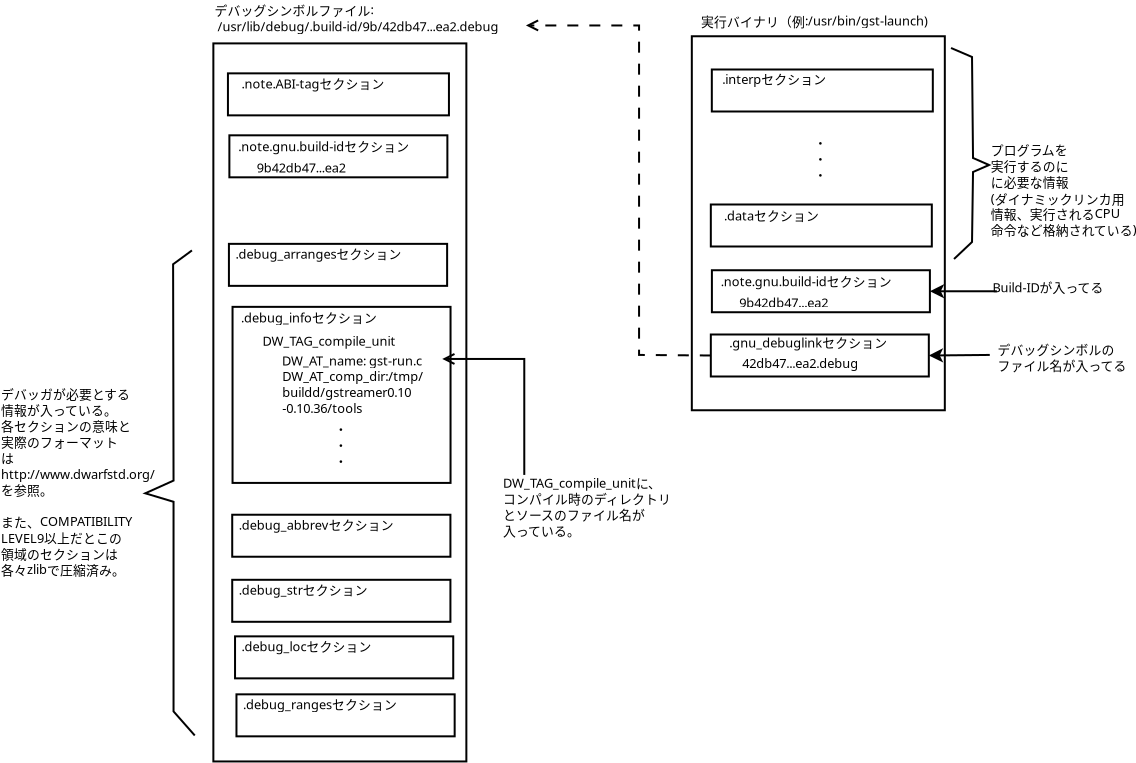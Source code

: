 <?xml version="1.0" encoding="UTF-8"?>
<dia:diagram xmlns:dia="http://www.lysator.liu.se/~alla/dia/">
  <dia:layer name="背景" visible="true" active="true">
    <dia:object type="Standard - Box" version="0" id="O0">
      <dia:attribute name="obj_pos">
        <dia:point val="5.45,-12.588"/>
      </dia:attribute>
      <dia:attribute name="obj_bb">
        <dia:rectangle val="5.4,-12.637;18.15,23.365"/>
      </dia:attribute>
      <dia:attribute name="elem_corner">
        <dia:point val="5.45,-12.588"/>
      </dia:attribute>
      <dia:attribute name="elem_width">
        <dia:real val="12.65"/>
      </dia:attribute>
      <dia:attribute name="elem_height">
        <dia:real val="35.903"/>
      </dia:attribute>
      <dia:attribute name="show_background">
        <dia:boolean val="true"/>
      </dia:attribute>
    </dia:object>
    <dia:object type="Standard - Box" version="0" id="O1">
      <dia:attribute name="obj_pos">
        <dia:point val="6.179,-11.09"/>
      </dia:attribute>
      <dia:attribute name="obj_bb">
        <dia:rectangle val="6.129,-11.14;17.279,-8.94"/>
      </dia:attribute>
      <dia:attribute name="elem_corner">
        <dia:point val="6.179,-11.09"/>
      </dia:attribute>
      <dia:attribute name="elem_width">
        <dia:real val="11.05"/>
      </dia:attribute>
      <dia:attribute name="elem_height">
        <dia:real val="2.1"/>
      </dia:attribute>
      <dia:attribute name="show_background">
        <dia:boolean val="true"/>
      </dia:attribute>
    </dia:object>
    <dia:object type="Standard - Box" version="0" id="O2">
      <dia:attribute name="obj_pos">
        <dia:point val="6.228,-2.565"/>
      </dia:attribute>
      <dia:attribute name="obj_bb">
        <dia:rectangle val="6.178,-2.615;17.188,-0.415"/>
      </dia:attribute>
      <dia:attribute name="elem_corner">
        <dia:point val="6.228,-2.565"/>
      </dia:attribute>
      <dia:attribute name="elem_width">
        <dia:real val="10.91"/>
      </dia:attribute>
      <dia:attribute name="elem_height">
        <dia:real val="2.1"/>
      </dia:attribute>
      <dia:attribute name="show_background">
        <dia:boolean val="true"/>
      </dia:attribute>
    </dia:object>
    <dia:object type="Standard - Box" version="0" id="O3">
      <dia:attribute name="obj_pos">
        <dia:point val="6.409,0.585"/>
      </dia:attribute>
      <dia:attribute name="obj_bb">
        <dia:rectangle val="6.359,0.535;17.359,9.438"/>
      </dia:attribute>
      <dia:attribute name="elem_corner">
        <dia:point val="6.409,0.585"/>
      </dia:attribute>
      <dia:attribute name="elem_width">
        <dia:real val="10.9"/>
      </dia:attribute>
      <dia:attribute name="elem_height">
        <dia:real val="8.803"/>
      </dia:attribute>
      <dia:attribute name="show_background">
        <dia:boolean val="true"/>
      </dia:attribute>
    </dia:object>
    <dia:object type="Standard - Box" version="0" id="O4">
      <dia:attribute name="obj_pos">
        <dia:point val="29.373,-12.945"/>
      </dia:attribute>
      <dia:attribute name="obj_bb">
        <dia:rectangle val="29.323,-12.995;42.073,5.805"/>
      </dia:attribute>
      <dia:attribute name="elem_corner">
        <dia:point val="29.373,-12.945"/>
      </dia:attribute>
      <dia:attribute name="elem_width">
        <dia:real val="12.65"/>
      </dia:attribute>
      <dia:attribute name="elem_height">
        <dia:real val="18.7"/>
      </dia:attribute>
      <dia:attribute name="show_background">
        <dia:boolean val="true"/>
      </dia:attribute>
    </dia:object>
    <dia:object type="Standard - Text" version="1" id="O5">
      <dia:attribute name="obj_pos">
        <dia:point val="29.833,-13.433"/>
      </dia:attribute>
      <dia:attribute name="obj_bb">
        <dia:rectangle val="29.833,-14.073;41.62,-13.261"/>
      </dia:attribute>
      <dia:attribute name="text">
        <dia:composite type="text">
          <dia:attribute name="string">
            <dia:string>#実行バイナリ（例:/usr/bin/gst-launch)#</dia:string>
          </dia:attribute>
          <dia:attribute name="font">
            <dia:font family="sans" style="0" name="Helvetica"/>
          </dia:attribute>
          <dia:attribute name="height">
            <dia:real val="0.8"/>
          </dia:attribute>
          <dia:attribute name="pos">
            <dia:point val="29.833,-13.433"/>
          </dia:attribute>
          <dia:attribute name="color">
            <dia:color val="#000000"/>
          </dia:attribute>
          <dia:attribute name="alignment">
            <dia:enum val="0"/>
          </dia:attribute>
        </dia:composite>
      </dia:attribute>
      <dia:attribute name="valign">
        <dia:enum val="3"/>
      </dia:attribute>
    </dia:object>
    <dia:object type="Standard - Box" version="0" id="O6">
      <dia:attribute name="obj_pos">
        <dia:point val="30.323,1.967"/>
      </dia:attribute>
      <dia:attribute name="obj_bb">
        <dia:rectangle val="30.273,1.917;41.273,4.117"/>
      </dia:attribute>
      <dia:attribute name="elem_corner">
        <dia:point val="30.323,1.967"/>
      </dia:attribute>
      <dia:attribute name="elem_width">
        <dia:real val="10.9"/>
      </dia:attribute>
      <dia:attribute name="elem_height">
        <dia:real val="2.1"/>
      </dia:attribute>
      <dia:attribute name="show_background">
        <dia:boolean val="true"/>
      </dia:attribute>
    </dia:object>
    <dia:object type="Standard - Box" version="0" id="O7">
      <dia:attribute name="obj_pos">
        <dia:point val="30.373,-11.283"/>
      </dia:attribute>
      <dia:attribute name="obj_bb">
        <dia:rectangle val="30.323,-11.333;41.473,-9.133"/>
      </dia:attribute>
      <dia:attribute name="elem_corner">
        <dia:point val="30.373,-11.283"/>
      </dia:attribute>
      <dia:attribute name="elem_width">
        <dia:real val="11.05"/>
      </dia:attribute>
      <dia:attribute name="elem_height">
        <dia:real val="2.1"/>
      </dia:attribute>
      <dia:attribute name="show_background">
        <dia:boolean val="true"/>
      </dia:attribute>
    </dia:object>
    <dia:object type="Standard - Box" version="0" id="O8">
      <dia:attribute name="obj_pos">
        <dia:point val="30.323,-4.533"/>
      </dia:attribute>
      <dia:attribute name="obj_bb">
        <dia:rectangle val="30.273,-4.583;41.423,-2.383"/>
      </dia:attribute>
      <dia:attribute name="elem_corner">
        <dia:point val="30.323,-4.533"/>
      </dia:attribute>
      <dia:attribute name="elem_width">
        <dia:real val="11.05"/>
      </dia:attribute>
      <dia:attribute name="elem_height">
        <dia:real val="2.1"/>
      </dia:attribute>
      <dia:attribute name="show_background">
        <dia:boolean val="true"/>
      </dia:attribute>
    </dia:object>
    <dia:object type="Standard - Text" version="1" id="O9">
      <dia:attribute name="obj_pos">
        <dia:point val="35.698,-3.595"/>
      </dia:attribute>
      <dia:attribute name="obj_bb">
        <dia:rectangle val="35.698,-4.19;35.698,-3.445"/>
      </dia:attribute>
      <dia:attribute name="text">
        <dia:composite type="text">
          <dia:attribute name="string">
            <dia:string>##</dia:string>
          </dia:attribute>
          <dia:attribute name="font">
            <dia:font family="sans" style="0" name="Helvetica"/>
          </dia:attribute>
          <dia:attribute name="height">
            <dia:real val="0.8"/>
          </dia:attribute>
          <dia:attribute name="pos">
            <dia:point val="35.698,-3.595"/>
          </dia:attribute>
          <dia:attribute name="color">
            <dia:color val="#000000"/>
          </dia:attribute>
          <dia:attribute name="alignment">
            <dia:enum val="0"/>
          </dia:attribute>
        </dia:composite>
      </dia:attribute>
      <dia:attribute name="valign">
        <dia:enum val="3"/>
      </dia:attribute>
      <dia:connections>
        <dia:connection handle="0" to="O4" connection="8"/>
      </dia:connections>
    </dia:object>
    <dia:object type="Standard - Text" version="1" id="O10">
      <dia:attribute name="obj_pos">
        <dia:point val="35.698,-3.595"/>
      </dia:attribute>
      <dia:attribute name="obj_bb">
        <dia:rectangle val="35.698,-4.19;35.698,-3.445"/>
      </dia:attribute>
      <dia:attribute name="text">
        <dia:composite type="text">
          <dia:attribute name="string">
            <dia:string>##</dia:string>
          </dia:attribute>
          <dia:attribute name="font">
            <dia:font family="sans" style="0" name="Helvetica"/>
          </dia:attribute>
          <dia:attribute name="height">
            <dia:real val="0.8"/>
          </dia:attribute>
          <dia:attribute name="pos">
            <dia:point val="35.698,-3.595"/>
          </dia:attribute>
          <dia:attribute name="color">
            <dia:color val="#000000"/>
          </dia:attribute>
          <dia:attribute name="alignment">
            <dia:enum val="0"/>
          </dia:attribute>
        </dia:composite>
      </dia:attribute>
      <dia:attribute name="valign">
        <dia:enum val="3"/>
      </dia:attribute>
      <dia:connections>
        <dia:connection handle="0" to="O4" connection="8"/>
      </dia:connections>
    </dia:object>
    <dia:object type="Standard - Text" version="1" id="O11">
      <dia:attribute name="obj_pos">
        <dia:point val="35.483,-7.358"/>
      </dia:attribute>
      <dia:attribute name="obj_bb">
        <dia:rectangle val="35.483,-7.998;36.138,-5.586"/>
      </dia:attribute>
      <dia:attribute name="text">
        <dia:composite type="text">
          <dia:attribute name="string">
            <dia:string>#・
・
・#</dia:string>
          </dia:attribute>
          <dia:attribute name="font">
            <dia:font family="sans" style="0" name="Helvetica"/>
          </dia:attribute>
          <dia:attribute name="height">
            <dia:real val="0.8"/>
          </dia:attribute>
          <dia:attribute name="pos">
            <dia:point val="35.483,-7.358"/>
          </dia:attribute>
          <dia:attribute name="color">
            <dia:color val="#000000"/>
          </dia:attribute>
          <dia:attribute name="alignment">
            <dia:enum val="0"/>
          </dia:attribute>
        </dia:composite>
      </dia:attribute>
      <dia:attribute name="valign">
        <dia:enum val="3"/>
      </dia:attribute>
    </dia:object>
    <dia:object type="Standard - PolyLine" version="0" id="O12">
      <dia:attribute name="obj_pos">
        <dia:point val="42.333,-12.358"/>
      </dia:attribute>
      <dia:attribute name="obj_bb">
        <dia:rectangle val="42.267,-12.424;44.357,-1.738"/>
      </dia:attribute>
      <dia:attribute name="poly_points">
        <dia:point val="42.333,-12.358"/>
        <dia:point val="43.383,-11.908"/>
        <dia:point val="43.433,-6.858"/>
        <dia:point val="44.233,-6.508"/>
        <dia:point val="43.433,-6.158"/>
        <dia:point val="43.383,-2.658"/>
        <dia:point val="42.483,-1.808"/>
      </dia:attribute>
    </dia:object>
    <dia:object type="Standard - Text" version="1" id="O13">
      <dia:attribute name="obj_pos">
        <dia:point val="44.324,-7.006"/>
      </dia:attribute>
      <dia:attribute name="obj_bb">
        <dia:rectangle val="44.324,-7.646;51.684,-2.834"/>
      </dia:attribute>
      <dia:attribute name="text">
        <dia:composite type="text">
          <dia:attribute name="string">
            <dia:string>#プログラムを
実行するのに
に必要な情報
(ダイナミックリンカ用
情報、実行されるCPU
命令など格納されている)#</dia:string>
          </dia:attribute>
          <dia:attribute name="font">
            <dia:font family="sans" style="0" name="Helvetica"/>
          </dia:attribute>
          <dia:attribute name="height">
            <dia:real val="0.8"/>
          </dia:attribute>
          <dia:attribute name="pos">
            <dia:point val="44.324,-7.006"/>
          </dia:attribute>
          <dia:attribute name="color">
            <dia:color val="#000000"/>
          </dia:attribute>
          <dia:attribute name="alignment">
            <dia:enum val="0"/>
          </dia:attribute>
        </dia:composite>
      </dia:attribute>
      <dia:attribute name="valign">
        <dia:enum val="3"/>
      </dia:attribute>
    </dia:object>
    <dia:object type="Standard - Box" version="0" id="O14">
      <dia:attribute name="obj_pos">
        <dia:point val="30.377,-1.246"/>
      </dia:attribute>
      <dia:attribute name="obj_bb">
        <dia:rectangle val="30.327,-1.296;41.327,0.904"/>
      </dia:attribute>
      <dia:attribute name="elem_corner">
        <dia:point val="30.377,-1.246"/>
      </dia:attribute>
      <dia:attribute name="elem_width">
        <dia:real val="10.9"/>
      </dia:attribute>
      <dia:attribute name="elem_height">
        <dia:real val="2.1"/>
      </dia:attribute>
      <dia:attribute name="show_background">
        <dia:boolean val="true"/>
      </dia:attribute>
    </dia:object>
    <dia:object type="Standard - Text" version="1" id="O15">
      <dia:attribute name="obj_pos">
        <dia:point val="30.978,-3.735"/>
      </dia:attribute>
      <dia:attribute name="obj_bb">
        <dia:rectangle val="30.978,-4.375;35.823,-3.563"/>
      </dia:attribute>
      <dia:attribute name="text">
        <dia:composite type="text">
          <dia:attribute name="string">
            <dia:string>#.dataセクション#</dia:string>
          </dia:attribute>
          <dia:attribute name="font">
            <dia:font family="sans" style="0" name="Helvetica"/>
          </dia:attribute>
          <dia:attribute name="height">
            <dia:real val="0.8"/>
          </dia:attribute>
          <dia:attribute name="pos">
            <dia:point val="30.978,-3.735"/>
          </dia:attribute>
          <dia:attribute name="color">
            <dia:color val="#000000"/>
          </dia:attribute>
          <dia:attribute name="alignment">
            <dia:enum val="0"/>
          </dia:attribute>
        </dia:composite>
      </dia:attribute>
      <dia:attribute name="valign">
        <dia:enum val="3"/>
      </dia:attribute>
    </dia:object>
    <dia:object type="Standard - Text" version="1" id="O16">
      <dia:attribute name="obj_pos">
        <dia:point val="30.893,-10.555"/>
      </dia:attribute>
      <dia:attribute name="obj_bb">
        <dia:rectangle val="30.893,-11.195;36.193,-10.383"/>
      </dia:attribute>
      <dia:attribute name="text">
        <dia:composite type="text">
          <dia:attribute name="string">
            <dia:string>#.interpセクション#</dia:string>
          </dia:attribute>
          <dia:attribute name="font">
            <dia:font family="sans" style="0" name="Helvetica"/>
          </dia:attribute>
          <dia:attribute name="height">
            <dia:real val="0.8"/>
          </dia:attribute>
          <dia:attribute name="pos">
            <dia:point val="30.893,-10.555"/>
          </dia:attribute>
          <dia:attribute name="color">
            <dia:color val="#000000"/>
          </dia:attribute>
          <dia:attribute name="alignment">
            <dia:enum val="0"/>
          </dia:attribute>
        </dia:composite>
      </dia:attribute>
      <dia:attribute name="valign">
        <dia:enum val="3"/>
      </dia:attribute>
    </dia:object>
    <dia:object type="Standard - Text" version="1" id="O17">
      <dia:attribute name="obj_pos">
        <dia:point val="30.822,-0.443"/>
      </dia:attribute>
      <dia:attribute name="obj_bb">
        <dia:rectangle val="30.822,-1.083;39.679,-0.271"/>
      </dia:attribute>
      <dia:attribute name="text">
        <dia:composite type="text">
          <dia:attribute name="string">
            <dia:string>#.note.gnu.build-idセクション#</dia:string>
          </dia:attribute>
          <dia:attribute name="font">
            <dia:font family="sans" style="0" name="Helvetica"/>
          </dia:attribute>
          <dia:attribute name="height">
            <dia:real val="0.8"/>
          </dia:attribute>
          <dia:attribute name="pos">
            <dia:point val="30.822,-0.443"/>
          </dia:attribute>
          <dia:attribute name="color">
            <dia:color val="#000000"/>
          </dia:attribute>
          <dia:attribute name="alignment">
            <dia:enum val="0"/>
          </dia:attribute>
        </dia:composite>
      </dia:attribute>
      <dia:attribute name="valign">
        <dia:enum val="3"/>
      </dia:attribute>
    </dia:object>
    <dia:object type="Standard - Text" version="1" id="O18">
      <dia:attribute name="obj_pos">
        <dia:point val="31.741,0.617"/>
      </dia:attribute>
      <dia:attribute name="obj_bb">
        <dia:rectangle val="31.741,0.022;36.804,0.767"/>
      </dia:attribute>
      <dia:attribute name="text">
        <dia:composite type="text">
          <dia:attribute name="string">
            <dia:string>#9b42db47...ea2#</dia:string>
          </dia:attribute>
          <dia:attribute name="font">
            <dia:font family="sans" style="0" name="Helvetica"/>
          </dia:attribute>
          <dia:attribute name="height">
            <dia:real val="0.8"/>
          </dia:attribute>
          <dia:attribute name="pos">
            <dia:point val="31.741,0.617"/>
          </dia:attribute>
          <dia:attribute name="color">
            <dia:color val="#000000"/>
          </dia:attribute>
          <dia:attribute name="alignment">
            <dia:enum val="0"/>
          </dia:attribute>
        </dia:composite>
      </dia:attribute>
      <dia:attribute name="valign">
        <dia:enum val="3"/>
      </dia:attribute>
    </dia:object>
    <dia:object type="Standard - Text" version="1" id="O19">
      <dia:attribute name="obj_pos">
        <dia:point val="5.508,-13.994"/>
      </dia:attribute>
      <dia:attribute name="obj_bb">
        <dia:rectangle val="5.508,-14.631;20.684,-12.994"/>
      </dia:attribute>
      <dia:attribute name="text">
        <dia:composite type="text">
          <dia:attribute name="string">
            <dia:string>#デバッグシンボルファイル:
 /usr/lib/debug/.build-id/9b/42db47...ea2.debug#</dia:string>
          </dia:attribute>
          <dia:attribute name="font">
            <dia:font family="sans" style="0" name="Helvetica"/>
          </dia:attribute>
          <dia:attribute name="height">
            <dia:real val="0.8"/>
          </dia:attribute>
          <dia:attribute name="pos">
            <dia:point val="5.508,-13.994"/>
          </dia:attribute>
          <dia:attribute name="color">
            <dia:color val="#000000"/>
          </dia:attribute>
          <dia:attribute name="alignment">
            <dia:enum val="0"/>
          </dia:attribute>
        </dia:composite>
      </dia:attribute>
      <dia:attribute name="valign">
        <dia:enum val="3"/>
      </dia:attribute>
    </dia:object>
    <dia:object type="Standard - Line" version="0" id="O20">
      <dia:attribute name="obj_pos">
        <dia:point val="44.625,-0.193"/>
      </dia:attribute>
      <dia:attribute name="obj_bb">
        <dia:rectangle val="41.165,-0.557;44.675,0.167"/>
      </dia:attribute>
      <dia:attribute name="conn_endpoints">
        <dia:point val="44.625,-0.193"/>
        <dia:point val="41.277,-0.196"/>
      </dia:attribute>
      <dia:attribute name="numcp">
        <dia:int val="1"/>
      </dia:attribute>
      <dia:attribute name="end_arrow">
        <dia:enum val="22"/>
      </dia:attribute>
      <dia:attribute name="end_arrow_length">
        <dia:real val="0.5"/>
      </dia:attribute>
      <dia:attribute name="end_arrow_width">
        <dia:real val="0.5"/>
      </dia:attribute>
      <dia:connections>
        <dia:connection handle="1" to="O14" connection="4"/>
      </dia:connections>
    </dia:object>
    <dia:object type="Standard - Text" version="1" id="O21">
      <dia:attribute name="obj_pos">
        <dia:point val="44.413,-0.147"/>
      </dia:attribute>
      <dia:attribute name="obj_bb">
        <dia:rectangle val="44.413,-0.787;50.133,0.026"/>
      </dia:attribute>
      <dia:attribute name="text">
        <dia:composite type="text">
          <dia:attribute name="string">
            <dia:string>#Build-IDが入ってる#</dia:string>
          </dia:attribute>
          <dia:attribute name="font">
            <dia:font family="sans" style="0" name="Helvetica"/>
          </dia:attribute>
          <dia:attribute name="height">
            <dia:real val="0.8"/>
          </dia:attribute>
          <dia:attribute name="pos">
            <dia:point val="44.413,-0.147"/>
          </dia:attribute>
          <dia:attribute name="color">
            <dia:color val="#000000"/>
          </dia:attribute>
          <dia:attribute name="alignment">
            <dia:enum val="0"/>
          </dia:attribute>
        </dia:composite>
      </dia:attribute>
      <dia:attribute name="valign">
        <dia:enum val="3"/>
      </dia:attribute>
    </dia:object>
    <dia:object type="Standard - Text" version="1" id="O22">
      <dia:attribute name="obj_pos">
        <dia:point val="31.246,2.615"/>
      </dia:attribute>
      <dia:attribute name="obj_bb">
        <dia:rectangle val="31.246,1.975;39.339,2.787"/>
      </dia:attribute>
      <dia:attribute name="text">
        <dia:composite type="text">
          <dia:attribute name="string">
            <dia:string>#.gnu_debuglinkセクション#</dia:string>
          </dia:attribute>
          <dia:attribute name="font">
            <dia:font family="sans" style="0" name="Helvetica"/>
          </dia:attribute>
          <dia:attribute name="height">
            <dia:real val="0.8"/>
          </dia:attribute>
          <dia:attribute name="pos">
            <dia:point val="31.246,2.615"/>
          </dia:attribute>
          <dia:attribute name="color">
            <dia:color val="#000000"/>
          </dia:attribute>
          <dia:attribute name="alignment">
            <dia:enum val="0"/>
          </dia:attribute>
        </dia:composite>
      </dia:attribute>
      <dia:attribute name="valign">
        <dia:enum val="3"/>
      </dia:attribute>
    </dia:object>
    <dia:object type="Standard - Text" version="1" id="O23">
      <dia:attribute name="obj_pos">
        <dia:point val="31.897,3.636"/>
      </dia:attribute>
      <dia:attribute name="obj_bb">
        <dia:rectangle val="31.897,3.041;38.369,3.786"/>
      </dia:attribute>
      <dia:attribute name="text">
        <dia:composite type="text">
          <dia:attribute name="string">
            <dia:string>#42db47...ea2.debug#</dia:string>
          </dia:attribute>
          <dia:attribute name="font">
            <dia:font family="sans" style="0" name="Helvetica"/>
          </dia:attribute>
          <dia:attribute name="height">
            <dia:real val="0.8"/>
          </dia:attribute>
          <dia:attribute name="pos">
            <dia:point val="31.897,3.636"/>
          </dia:attribute>
          <dia:attribute name="color">
            <dia:color val="#000000"/>
          </dia:attribute>
          <dia:attribute name="alignment">
            <dia:enum val="0"/>
          </dia:attribute>
        </dia:composite>
      </dia:attribute>
      <dia:attribute name="valign">
        <dia:enum val="3"/>
      </dia:attribute>
    </dia:object>
    <dia:object type="Standard - Line" version="0" id="O24">
      <dia:attribute name="obj_pos">
        <dia:point val="44.271,2.989"/>
      </dia:attribute>
      <dia:attribute name="obj_bb">
        <dia:rectangle val="41.111,2.649;44.322,3.373"/>
      </dia:attribute>
      <dia:attribute name="conn_endpoints">
        <dia:point val="44.271,2.989"/>
        <dia:point val="41.223,3.017"/>
      </dia:attribute>
      <dia:attribute name="numcp">
        <dia:int val="1"/>
      </dia:attribute>
      <dia:attribute name="end_arrow">
        <dia:enum val="22"/>
      </dia:attribute>
      <dia:attribute name="end_arrow_length">
        <dia:real val="0.5"/>
      </dia:attribute>
      <dia:attribute name="end_arrow_width">
        <dia:real val="0.5"/>
      </dia:attribute>
      <dia:connections>
        <dia:connection handle="1" to="O6" connection="4"/>
      </dia:connections>
    </dia:object>
    <dia:object type="Standard - Text" version="1" id="O25">
      <dia:attribute name="obj_pos">
        <dia:point val="44.659,2.962"/>
      </dia:attribute>
      <dia:attribute name="obj_bb">
        <dia:rectangle val="44.659,2.322;51.059,3.934"/>
      </dia:attribute>
      <dia:attribute name="text">
        <dia:composite type="text">
          <dia:attribute name="string">
            <dia:string>#デバッグシンボルの
ファイル名が入ってる#</dia:string>
          </dia:attribute>
          <dia:attribute name="font">
            <dia:font family="sans" style="0" name="Helvetica"/>
          </dia:attribute>
          <dia:attribute name="height">
            <dia:real val="0.8"/>
          </dia:attribute>
          <dia:attribute name="pos">
            <dia:point val="44.659,2.962"/>
          </dia:attribute>
          <dia:attribute name="color">
            <dia:color val="#000000"/>
          </dia:attribute>
          <dia:attribute name="alignment">
            <dia:enum val="0"/>
          </dia:attribute>
        </dia:composite>
      </dia:attribute>
      <dia:attribute name="valign">
        <dia:enum val="3"/>
      </dia:attribute>
    </dia:object>
    <dia:object type="Standard - PolyLine" version="0" id="O26">
      <dia:attribute name="obj_pos">
        <dia:point val="30.323,3.017"/>
      </dia:attribute>
      <dia:attribute name="obj_bb">
        <dia:rectangle val="20.966,-13.817;30.373,3.067"/>
      </dia:attribute>
      <dia:attribute name="poly_points">
        <dia:point val="30.323,3.017"/>
        <dia:point val="26.735,2.989"/>
        <dia:point val="26.735,-13.486"/>
        <dia:point val="21.078,-13.486"/>
      </dia:attribute>
      <dia:attribute name="line_style">
        <dia:enum val="4"/>
      </dia:attribute>
      <dia:attribute name="dashlength">
        <dia:real val="5.5"/>
      </dia:attribute>
      <dia:attribute name="end_arrow">
        <dia:enum val="1"/>
      </dia:attribute>
      <dia:attribute name="end_arrow_length">
        <dia:real val="0.5"/>
      </dia:attribute>
      <dia:attribute name="end_arrow_width">
        <dia:real val="0.5"/>
      </dia:attribute>
      <dia:connections>
        <dia:connection handle="0" to="O6" connection="3"/>
      </dia:connections>
    </dia:object>
    <dia:object type="Standard - Text" version="1" id="O27">
      <dia:attribute name="obj_pos">
        <dia:point val="6.858,-10.336"/>
      </dia:attribute>
      <dia:attribute name="obj_bb">
        <dia:rectangle val="6.858,-10.976;14.253,-10.164"/>
      </dia:attribute>
      <dia:attribute name="text">
        <dia:composite type="text">
          <dia:attribute name="string">
            <dia:string>#.note.ABI-tagセクション#</dia:string>
          </dia:attribute>
          <dia:attribute name="font">
            <dia:font family="sans" style="0" name="Helvetica"/>
          </dia:attribute>
          <dia:attribute name="height">
            <dia:real val="0.8"/>
          </dia:attribute>
          <dia:attribute name="pos">
            <dia:point val="6.858,-10.336"/>
          </dia:attribute>
          <dia:attribute name="color">
            <dia:color val="#000000"/>
          </dia:attribute>
          <dia:attribute name="alignment">
            <dia:enum val="0"/>
          </dia:attribute>
        </dia:composite>
      </dia:attribute>
      <dia:attribute name="valign">
        <dia:enum val="3"/>
      </dia:attribute>
    </dia:object>
    <dia:object type="Standard - Box" version="0" id="O28">
      <dia:attribute name="obj_pos">
        <dia:point val="6.251,-7.992"/>
      </dia:attribute>
      <dia:attribute name="obj_bb">
        <dia:rectangle val="6.201,-8.042;17.201,-5.842"/>
      </dia:attribute>
      <dia:attribute name="elem_corner">
        <dia:point val="6.251,-7.992"/>
      </dia:attribute>
      <dia:attribute name="elem_width">
        <dia:real val="10.9"/>
      </dia:attribute>
      <dia:attribute name="elem_height">
        <dia:real val="2.1"/>
      </dia:attribute>
      <dia:attribute name="show_background">
        <dia:boolean val="true"/>
      </dia:attribute>
    </dia:object>
    <dia:object type="Standard - Text" version="1" id="O29">
      <dia:attribute name="obj_pos">
        <dia:point val="6.696,-7.19"/>
      </dia:attribute>
      <dia:attribute name="obj_bb">
        <dia:rectangle val="6.696,-7.83;15.554,-7.017"/>
      </dia:attribute>
      <dia:attribute name="text">
        <dia:composite type="text">
          <dia:attribute name="string">
            <dia:string>#.note.gnu.build-idセクション#</dia:string>
          </dia:attribute>
          <dia:attribute name="font">
            <dia:font family="sans" style="0" name="Helvetica"/>
          </dia:attribute>
          <dia:attribute name="height">
            <dia:real val="0.8"/>
          </dia:attribute>
          <dia:attribute name="pos">
            <dia:point val="6.696,-7.19"/>
          </dia:attribute>
          <dia:attribute name="color">
            <dia:color val="#000000"/>
          </dia:attribute>
          <dia:attribute name="alignment">
            <dia:enum val="0"/>
          </dia:attribute>
        </dia:composite>
      </dia:attribute>
      <dia:attribute name="valign">
        <dia:enum val="3"/>
      </dia:attribute>
    </dia:object>
    <dia:object type="Standard - Text" version="1" id="O30">
      <dia:attribute name="obj_pos">
        <dia:point val="7.616,-6.129"/>
      </dia:attribute>
      <dia:attribute name="obj_bb">
        <dia:rectangle val="7.616,-6.724;12.678,-5.979"/>
      </dia:attribute>
      <dia:attribute name="text">
        <dia:composite type="text">
          <dia:attribute name="string">
            <dia:string>#9b42db47...ea2#</dia:string>
          </dia:attribute>
          <dia:attribute name="font">
            <dia:font family="sans" style="0" name="Helvetica"/>
          </dia:attribute>
          <dia:attribute name="height">
            <dia:real val="0.8"/>
          </dia:attribute>
          <dia:attribute name="pos">
            <dia:point val="7.616,-6.129"/>
          </dia:attribute>
          <dia:attribute name="color">
            <dia:color val="#000000"/>
          </dia:attribute>
          <dia:attribute name="alignment">
            <dia:enum val="0"/>
          </dia:attribute>
        </dia:composite>
      </dia:attribute>
      <dia:attribute name="valign">
        <dia:enum val="3"/>
      </dia:attribute>
    </dia:object>
    <dia:object type="Standard - Text" version="1" id="O31">
      <dia:attribute name="obj_pos">
        <dia:point val="6.555,-1.816"/>
      </dia:attribute>
      <dia:attribute name="obj_bb">
        <dia:rectangle val="6.555,-2.456;15.139,-1.643"/>
      </dia:attribute>
      <dia:attribute name="text">
        <dia:composite type="text">
          <dia:attribute name="string">
            <dia:string>#.debug_arrangesセクション#</dia:string>
          </dia:attribute>
          <dia:attribute name="font">
            <dia:font family="sans" style="0" name="Helvetica"/>
          </dia:attribute>
          <dia:attribute name="height">
            <dia:real val="0.8"/>
          </dia:attribute>
          <dia:attribute name="pos">
            <dia:point val="6.555,-1.816"/>
          </dia:attribute>
          <dia:attribute name="color">
            <dia:color val="#000000"/>
          </dia:attribute>
          <dia:attribute name="alignment">
            <dia:enum val="0"/>
          </dia:attribute>
        </dia:composite>
      </dia:attribute>
      <dia:attribute name="valign">
        <dia:enum val="3"/>
      </dia:attribute>
    </dia:object>
    <dia:object type="Standard - Text" version="1" id="O32">
      <dia:attribute name="obj_pos">
        <dia:point val="6.838,1.366"/>
      </dia:attribute>
      <dia:attribute name="obj_bb">
        <dia:rectangle val="6.838,0.726;13.783,1.539"/>
      </dia:attribute>
      <dia:attribute name="text">
        <dia:composite type="text">
          <dia:attribute name="string">
            <dia:string>#.debug_infoセクション#</dia:string>
          </dia:attribute>
          <dia:attribute name="font">
            <dia:font family="sans" style="0" name="Helvetica"/>
          </dia:attribute>
          <dia:attribute name="height">
            <dia:real val="0.8"/>
          </dia:attribute>
          <dia:attribute name="pos">
            <dia:point val="6.838,1.366"/>
          </dia:attribute>
          <dia:attribute name="color">
            <dia:color val="#000000"/>
          </dia:attribute>
          <dia:attribute name="alignment">
            <dia:enum val="0"/>
          </dia:attribute>
        </dia:composite>
      </dia:attribute>
      <dia:attribute name="valign">
        <dia:enum val="3"/>
      </dia:attribute>
    </dia:object>
    <dia:object type="Standard - Text" version="1" id="O33">
      <dia:attribute name="obj_pos">
        <dia:point val="7.906,2.529"/>
      </dia:attribute>
      <dia:attribute name="obj_bb">
        <dia:rectangle val="7.906,1.934;15.015,2.679"/>
      </dia:attribute>
      <dia:attribute name="text">
        <dia:composite type="text">
          <dia:attribute name="string">
            <dia:string>#DW_TAG_compile_unit#</dia:string>
          </dia:attribute>
          <dia:attribute name="font">
            <dia:font family="sans" style="0" name="Helvetica"/>
          </dia:attribute>
          <dia:attribute name="height">
            <dia:real val="0.8"/>
          </dia:attribute>
          <dia:attribute name="pos">
            <dia:point val="7.906,2.529"/>
          </dia:attribute>
          <dia:attribute name="color">
            <dia:color val="#000000"/>
          </dia:attribute>
          <dia:attribute name="alignment">
            <dia:enum val="0"/>
          </dia:attribute>
        </dia:composite>
      </dia:attribute>
      <dia:attribute name="valign">
        <dia:enum val="3"/>
      </dia:attribute>
    </dia:object>
    <dia:object type="Standard - Text" version="1" id="O34">
      <dia:attribute name="obj_pos">
        <dia:point val="8.888,3.513"/>
      </dia:attribute>
      <dia:attribute name="obj_bb">
        <dia:rectangle val="8.888,2.918;16.511,3.663"/>
      </dia:attribute>
      <dia:attribute name="text">
        <dia:composite type="text">
          <dia:attribute name="string">
            <dia:string>#DW_AT_name: gst-run.c#</dia:string>
          </dia:attribute>
          <dia:attribute name="font">
            <dia:font family="sans" style="0" name="Helvetica"/>
          </dia:attribute>
          <dia:attribute name="height">
            <dia:real val="0.8"/>
          </dia:attribute>
          <dia:attribute name="pos">
            <dia:point val="8.888,3.513"/>
          </dia:attribute>
          <dia:attribute name="color">
            <dia:color val="#000000"/>
          </dia:attribute>
          <dia:attribute name="alignment">
            <dia:enum val="0"/>
          </dia:attribute>
        </dia:composite>
      </dia:attribute>
      <dia:attribute name="valign">
        <dia:enum val="3"/>
      </dia:attribute>
    </dia:object>
    <dia:object type="Standard - Text" version="1" id="O35">
      <dia:attribute name="obj_pos">
        <dia:point val="8.895,4.297"/>
      </dia:attribute>
      <dia:attribute name="obj_bb">
        <dia:rectangle val="8.895,3.702;16.294,6.047"/>
      </dia:attribute>
      <dia:attribute name="text">
        <dia:composite type="text">
          <dia:attribute name="string">
            <dia:string>#DW_AT_comp_dir:/tmp/
buildd/gstreamer0.10
-0.10.36/tools#</dia:string>
          </dia:attribute>
          <dia:attribute name="font">
            <dia:font family="sans" style="0" name="Helvetica"/>
          </dia:attribute>
          <dia:attribute name="height">
            <dia:real val="0.8"/>
          </dia:attribute>
          <dia:attribute name="pos">
            <dia:point val="8.895,4.297"/>
          </dia:attribute>
          <dia:attribute name="color">
            <dia:color val="#000000"/>
          </dia:attribute>
          <dia:attribute name="alignment">
            <dia:enum val="0"/>
          </dia:attribute>
        </dia:composite>
      </dia:attribute>
      <dia:attribute name="valign">
        <dia:enum val="3"/>
      </dia:attribute>
    </dia:object>
    <dia:object type="Standard - Text" version="1" id="O36">
      <dia:attribute name="obj_pos">
        <dia:point val="11.505,6.952"/>
      </dia:attribute>
      <dia:attribute name="obj_bb">
        <dia:rectangle val="11.505,6.312;12.16,8.725"/>
      </dia:attribute>
      <dia:attribute name="text">
        <dia:composite type="text">
          <dia:attribute name="string">
            <dia:string>#・
・
・#</dia:string>
          </dia:attribute>
          <dia:attribute name="font">
            <dia:font family="sans" style="0" name="Helvetica"/>
          </dia:attribute>
          <dia:attribute name="height">
            <dia:real val="0.8"/>
          </dia:attribute>
          <dia:attribute name="pos">
            <dia:point val="11.505,6.952"/>
          </dia:attribute>
          <dia:attribute name="color">
            <dia:color val="#000000"/>
          </dia:attribute>
          <dia:attribute name="alignment">
            <dia:enum val="0"/>
          </dia:attribute>
        </dia:composite>
      </dia:attribute>
      <dia:attribute name="valign">
        <dia:enum val="3"/>
      </dia:attribute>
    </dia:object>
    <dia:object type="Standard - Box" version="0" id="O37">
      <dia:attribute name="obj_pos">
        <dia:point val="6.393,10.979"/>
      </dia:attribute>
      <dia:attribute name="obj_bb">
        <dia:rectangle val="6.343,10.929;17.353,13.129"/>
      </dia:attribute>
      <dia:attribute name="elem_corner">
        <dia:point val="6.393,10.979"/>
      </dia:attribute>
      <dia:attribute name="elem_width">
        <dia:real val="10.91"/>
      </dia:attribute>
      <dia:attribute name="elem_height">
        <dia:real val="2.1"/>
      </dia:attribute>
      <dia:attribute name="show_background">
        <dia:boolean val="true"/>
      </dia:attribute>
    </dia:object>
    <dia:object type="Standard - Text" version="1" id="O38">
      <dia:attribute name="obj_pos">
        <dia:point val="6.72,11.728"/>
      </dia:attribute>
      <dia:attribute name="obj_bb">
        <dia:rectangle val="6.72,11.088;14.696,11.901"/>
      </dia:attribute>
      <dia:attribute name="text">
        <dia:composite type="text">
          <dia:attribute name="string">
            <dia:string>#.debug_abbrevセクション#</dia:string>
          </dia:attribute>
          <dia:attribute name="font">
            <dia:font family="sans" style="0" name="Helvetica"/>
          </dia:attribute>
          <dia:attribute name="height">
            <dia:real val="0.8"/>
          </dia:attribute>
          <dia:attribute name="pos">
            <dia:point val="6.72,11.728"/>
          </dia:attribute>
          <dia:attribute name="color">
            <dia:color val="#000000"/>
          </dia:attribute>
          <dia:attribute name="alignment">
            <dia:enum val="0"/>
          </dia:attribute>
        </dia:composite>
      </dia:attribute>
      <dia:attribute name="valign">
        <dia:enum val="3"/>
      </dia:attribute>
    </dia:object>
    <dia:object type="Standard - Box" version="0" id="O39">
      <dia:attribute name="obj_pos">
        <dia:point val="6.393,14.232"/>
      </dia:attribute>
      <dia:attribute name="obj_bb">
        <dia:rectangle val="6.343,14.182;17.353,16.382"/>
      </dia:attribute>
      <dia:attribute name="elem_corner">
        <dia:point val="6.393,14.232"/>
      </dia:attribute>
      <dia:attribute name="elem_width">
        <dia:real val="10.91"/>
      </dia:attribute>
      <dia:attribute name="elem_height">
        <dia:real val="2.1"/>
      </dia:attribute>
      <dia:attribute name="show_background">
        <dia:boolean val="true"/>
      </dia:attribute>
    </dia:object>
    <dia:object type="Standard - Text" version="1" id="O40">
      <dia:attribute name="obj_pos">
        <dia:point val="6.72,14.981"/>
      </dia:attribute>
      <dia:attribute name="obj_bb">
        <dia:rectangle val="6.72,14.341;13.31,15.153"/>
      </dia:attribute>
      <dia:attribute name="text">
        <dia:composite type="text">
          <dia:attribute name="string">
            <dia:string>#.debug_strセクション#</dia:string>
          </dia:attribute>
          <dia:attribute name="font">
            <dia:font family="sans" style="0" name="Helvetica"/>
          </dia:attribute>
          <dia:attribute name="height">
            <dia:real val="0.8"/>
          </dia:attribute>
          <dia:attribute name="pos">
            <dia:point val="6.72,14.981"/>
          </dia:attribute>
          <dia:attribute name="color">
            <dia:color val="#000000"/>
          </dia:attribute>
          <dia:attribute name="alignment">
            <dia:enum val="0"/>
          </dia:attribute>
        </dia:composite>
      </dia:attribute>
      <dia:attribute name="valign">
        <dia:enum val="3"/>
      </dia:attribute>
    </dia:object>
    <dia:object type="Standard - Box" version="0" id="O41">
      <dia:attribute name="obj_pos">
        <dia:point val="6.534,17.06"/>
      </dia:attribute>
      <dia:attribute name="obj_bb">
        <dia:rectangle val="6.484,17.01;17.494,19.21"/>
      </dia:attribute>
      <dia:attribute name="elem_corner">
        <dia:point val="6.534,17.06"/>
      </dia:attribute>
      <dia:attribute name="elem_width">
        <dia:real val="10.91"/>
      </dia:attribute>
      <dia:attribute name="elem_height">
        <dia:real val="2.1"/>
      </dia:attribute>
      <dia:attribute name="show_background">
        <dia:boolean val="true"/>
      </dia:attribute>
    </dia:object>
    <dia:object type="Standard - Text" version="1" id="O42">
      <dia:attribute name="obj_pos">
        <dia:point val="6.861,17.809"/>
      </dia:attribute>
      <dia:attribute name="obj_bb">
        <dia:rectangle val="6.861,17.169;13.529,17.982"/>
      </dia:attribute>
      <dia:attribute name="text">
        <dia:composite type="text">
          <dia:attribute name="string">
            <dia:string>#.debug_locセクション#</dia:string>
          </dia:attribute>
          <dia:attribute name="font">
            <dia:font family="sans" style="0" name="Helvetica"/>
          </dia:attribute>
          <dia:attribute name="height">
            <dia:real val="0.8"/>
          </dia:attribute>
          <dia:attribute name="pos">
            <dia:point val="6.861,17.809"/>
          </dia:attribute>
          <dia:attribute name="color">
            <dia:color val="#000000"/>
          </dia:attribute>
          <dia:attribute name="alignment">
            <dia:enum val="0"/>
          </dia:attribute>
        </dia:composite>
      </dia:attribute>
      <dia:attribute name="valign">
        <dia:enum val="3"/>
      </dia:attribute>
    </dia:object>
    <dia:object type="Standard - Box" version="0" id="O43">
      <dia:attribute name="obj_pos">
        <dia:point val="6.605,19.959"/>
      </dia:attribute>
      <dia:attribute name="obj_bb">
        <dia:rectangle val="6.555,19.909;17.565,22.109"/>
      </dia:attribute>
      <dia:attribute name="elem_corner">
        <dia:point val="6.605,19.959"/>
      </dia:attribute>
      <dia:attribute name="elem_width">
        <dia:real val="10.91"/>
      </dia:attribute>
      <dia:attribute name="elem_height">
        <dia:real val="2.1"/>
      </dia:attribute>
      <dia:attribute name="show_background">
        <dia:boolean val="true"/>
      </dia:attribute>
    </dia:object>
    <dia:object type="Standard - Text" version="1" id="O44">
      <dia:attribute name="obj_pos">
        <dia:point val="6.932,20.708"/>
      </dia:attribute>
      <dia:attribute name="obj_bb">
        <dia:rectangle val="6.932,20.068;14.872,20.881"/>
      </dia:attribute>
      <dia:attribute name="text">
        <dia:composite type="text">
          <dia:attribute name="string">
            <dia:string>#.debug_rangesセクション#</dia:string>
          </dia:attribute>
          <dia:attribute name="font">
            <dia:font family="sans" style="0" name="Helvetica"/>
          </dia:attribute>
          <dia:attribute name="height">
            <dia:real val="0.8"/>
          </dia:attribute>
          <dia:attribute name="pos">
            <dia:point val="6.932,20.708"/>
          </dia:attribute>
          <dia:attribute name="color">
            <dia:color val="#000000"/>
          </dia:attribute>
          <dia:attribute name="alignment">
            <dia:enum val="0"/>
          </dia:attribute>
        </dia:composite>
      </dia:attribute>
      <dia:attribute name="valign">
        <dia:enum val="3"/>
      </dia:attribute>
    </dia:object>
    <dia:object type="Standard - PolyLine" version="0" id="O45">
      <dia:attribute name="obj_pos">
        <dia:point val="4.379,-2.237"/>
      </dia:attribute>
      <dia:attribute name="obj_bb">
        <dia:rectangle val="1.903,-2.307;4.591,22.087"/>
      </dia:attribute>
      <dia:attribute name="poly_points">
        <dia:point val="4.379,-2.237"/>
        <dia:point val="3.437,-1.545"/>
        <dia:point val="3.459,9.271"/>
        <dia:point val="2.045,9.907"/>
        <dia:point val="3.459,10.332"/>
        <dia:point val="3.459,20.814"/>
        <dia:point val="4.52,22.016"/>
      </dia:attribute>
    </dia:object>
    <dia:object type="Standard - Text" version="1" id="O46">
      <dia:attribute name="obj_pos">
        <dia:point val="-5.168,5.196"/>
      </dia:attribute>
      <dia:attribute name="obj_bb">
        <dia:rectangle val="-5.168,4.543;2.79,14.204"/>
      </dia:attribute>
      <dia:attribute name="text">
        <dia:composite type="text">
          <dia:attribute name="string">
            <dia:string>#デバッガが必要とする
情報が入っている。
各セクションの意味と
実際のフォーマット
は
http://www.dwarfstd.org/
を参照。

また、COMPATIBILITY
LEVEL9以上だとこの
領域のセクションは
各々zlibで圧縮済み。#</dia:string>
          </dia:attribute>
          <dia:attribute name="font">
            <dia:font family="sans" style="0" name="Helvetica"/>
          </dia:attribute>
          <dia:attribute name="height">
            <dia:real val="0.8"/>
          </dia:attribute>
          <dia:attribute name="pos">
            <dia:point val="-5.168,5.196"/>
          </dia:attribute>
          <dia:attribute name="color">
            <dia:color val="#000000"/>
          </dia:attribute>
          <dia:attribute name="alignment">
            <dia:enum val="0"/>
          </dia:attribute>
        </dia:composite>
      </dia:attribute>
      <dia:attribute name="valign">
        <dia:enum val="3"/>
      </dia:attribute>
    </dia:object>
    <dia:object type="Standard - PolyLine" version="0" id="O47">
      <dia:attribute name="obj_pos">
        <dia:point val="16.895,3.19"/>
      </dia:attribute>
      <dia:attribute name="obj_bb">
        <dia:rectangle val="16.845,2.859;21.046,9.038"/>
      </dia:attribute>
      <dia:attribute name="poly_points">
        <dia:point val="16.895,3.19"/>
        <dia:point val="20.996,3.19"/>
        <dia:point val="20.996,8.988"/>
      </dia:attribute>
      <dia:attribute name="start_arrow">
        <dia:enum val="1"/>
      </dia:attribute>
      <dia:attribute name="start_arrow_length">
        <dia:real val="0.5"/>
      </dia:attribute>
      <dia:attribute name="start_arrow_width">
        <dia:real val="0.5"/>
      </dia:attribute>
    </dia:object>
    <dia:object type="Standard - Text" version="1" id="O48">
      <dia:attribute name="obj_pos">
        <dia:point val="19.935,9.624"/>
      </dia:attribute>
      <dia:attribute name="obj_bb">
        <dia:rectangle val="19.935,8.973;28.344,13.032"/>
      </dia:attribute>
      <dia:attribute name="text">
        <dia:composite type="text">
          <dia:attribute name="string">
            <dia:string>#DW_TAG_compile_unitに、
コンパイル時のディレクトリ
とソースのファイル名が
入っている。
#</dia:string>
          </dia:attribute>
          <dia:attribute name="font">
            <dia:font family="sans" style="0" name="Helvetica"/>
          </dia:attribute>
          <dia:attribute name="height">
            <dia:real val="0.8"/>
          </dia:attribute>
          <dia:attribute name="pos">
            <dia:point val="19.935,9.624"/>
          </dia:attribute>
          <dia:attribute name="color">
            <dia:color val="#000000"/>
          </dia:attribute>
          <dia:attribute name="alignment">
            <dia:enum val="0"/>
          </dia:attribute>
        </dia:composite>
      </dia:attribute>
      <dia:attribute name="valign">
        <dia:enum val="3"/>
      </dia:attribute>
    </dia:object>
  </dia:layer>
</dia:diagram>
